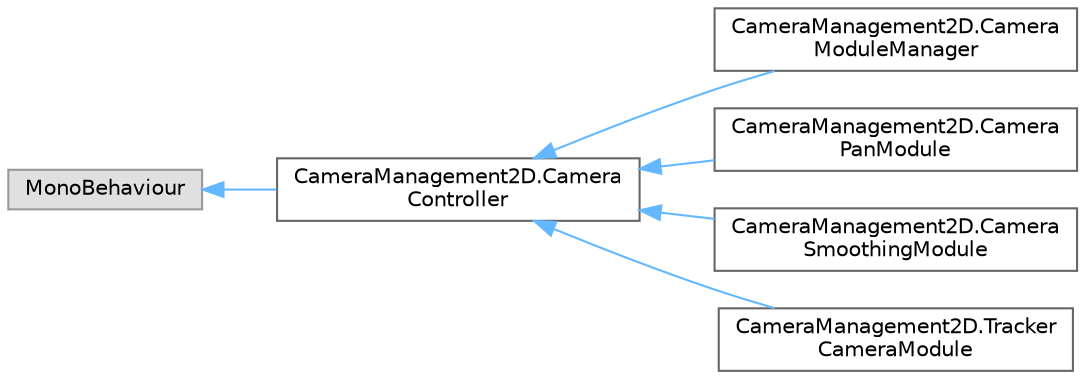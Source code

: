 digraph "Graphical Class Hierarchy"
{
 // LATEX_PDF_SIZE
  bgcolor="transparent";
  edge [fontname=Helvetica,fontsize=10,labelfontname=Helvetica,labelfontsize=10];
  node [fontname=Helvetica,fontsize=10,shape=box,height=0.2,width=0.4];
  rankdir="LR";
  Node0 [id="Node000000",label="MonoBehaviour",height=0.2,width=0.4,color="grey60", fillcolor="#E0E0E0", style="filled",tooltip=" "];
  Node0 -> Node1 [id="edge1_Node000000_Node000001",dir="back",color="steelblue1",style="solid",tooltip=" "];
  Node1 [id="Node000001",label="CameraManagement2D.Camera\lController",height=0.2,width=0.4,color="grey40", fillcolor="white", style="filled",URL="$class_camera_management2_d_1_1_camera_controller.html",tooltip="An abstract base class for camera controllers."];
  Node1 -> Node2 [id="edge2_Node000001_Node000002",dir="back",color="steelblue1",style="solid",tooltip=" "];
  Node2 [id="Node000002",label="CameraManagement2D.Camera\lModuleManager",height=0.2,width=0.4,color="grey40", fillcolor="white", style="filled",URL="$class_camera_management2_d_1_1_camera_module_manager.html",tooltip="Manages multiple camera controllers, allowing switching between them."];
  Node1 -> Node3 [id="edge3_Node000001_Node000003",dir="back",color="steelblue1",style="solid",tooltip=" "];
  Node3 [id="Node000003",label="CameraManagement2D.Camera\lPanModule",height=0.2,width=0.4,color="grey40", fillcolor="white", style="filled",URL="$class_camera_management2_d_1_1_camera_pan_module.html",tooltip="A camera controller module that allows for panning and zooming of the camera based on user input."];
  Node1 -> Node4 [id="edge4_Node000001_Node000004",dir="back",color="steelblue1",style="solid",tooltip=" "];
  Node4 [id="Node000004",label="CameraManagement2D.Camera\lSmoothingModule",height=0.2,width=0.4,color="grey40", fillcolor="white", style="filled",URL="$class_camera_management2_d_1_1_camera_smoothing_module.html",tooltip="A module for smoothing camera movement, including position, zoom, and rotation. This class extends th..."];
  Node1 -> Node5 [id="edge5_Node000001_Node000005",dir="back",color="steelblue1",style="solid",tooltip=" "];
  Node5 [id="Node000005",label="CameraManagement2D.Tracker\lCameraModule",height=0.2,width=0.4,color="grey40", fillcolor="white", style="filled",URL="$class_camera_management2_d_1_1_tracker_camera_module.html",tooltip="A camera module that tracks multiple objects and adjusts the camera's state to ensure all tracked obj..."];
}
